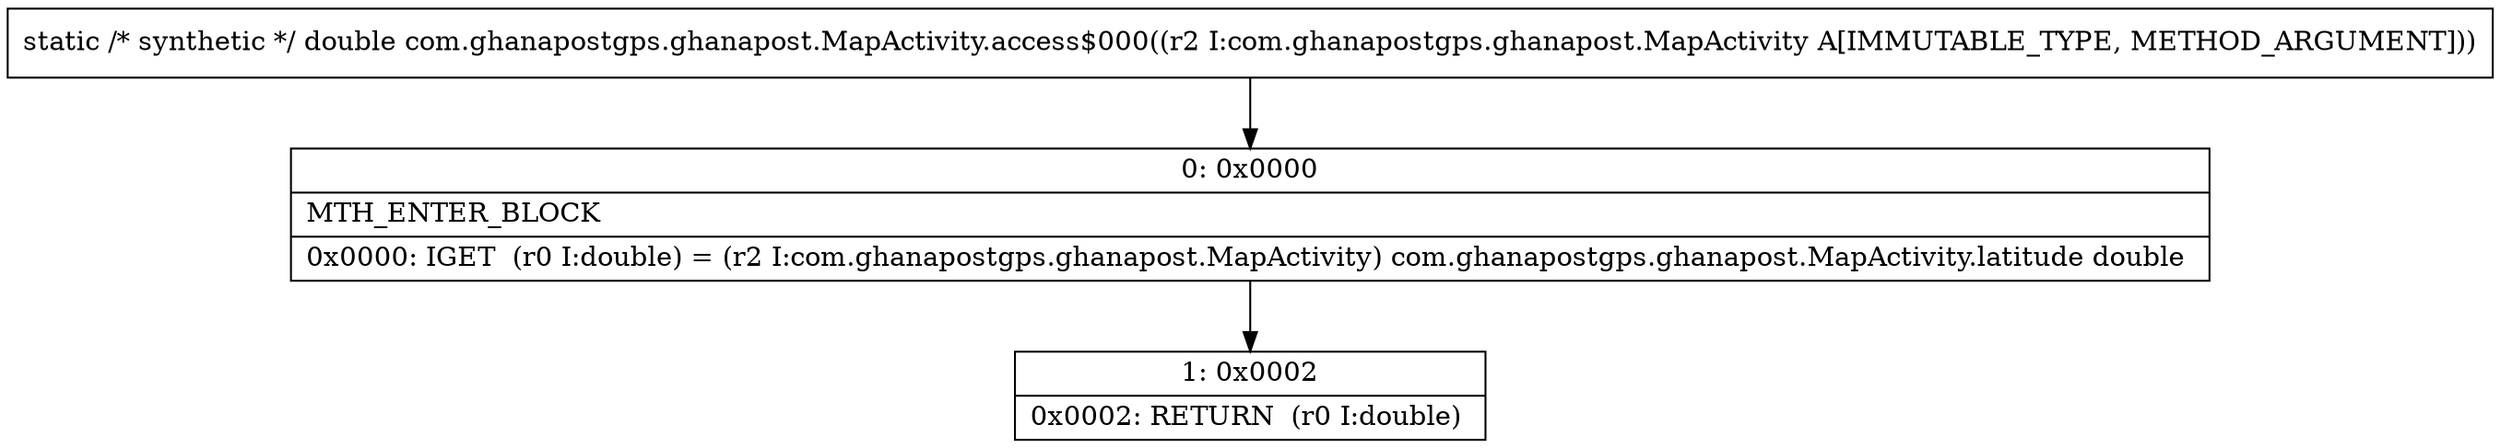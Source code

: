 digraph "CFG forcom.ghanapostgps.ghanapost.MapActivity.access$000(Lcom\/ghanapostgps\/ghanapost\/MapActivity;)D" {
Node_0 [shape=record,label="{0\:\ 0x0000|MTH_ENTER_BLOCK\l|0x0000: IGET  (r0 I:double) = (r2 I:com.ghanapostgps.ghanapost.MapActivity) com.ghanapostgps.ghanapost.MapActivity.latitude double \l}"];
Node_1 [shape=record,label="{1\:\ 0x0002|0x0002: RETURN  (r0 I:double) \l}"];
MethodNode[shape=record,label="{static \/* synthetic *\/ double com.ghanapostgps.ghanapost.MapActivity.access$000((r2 I:com.ghanapostgps.ghanapost.MapActivity A[IMMUTABLE_TYPE, METHOD_ARGUMENT])) }"];
MethodNode -> Node_0;
Node_0 -> Node_1;
}


